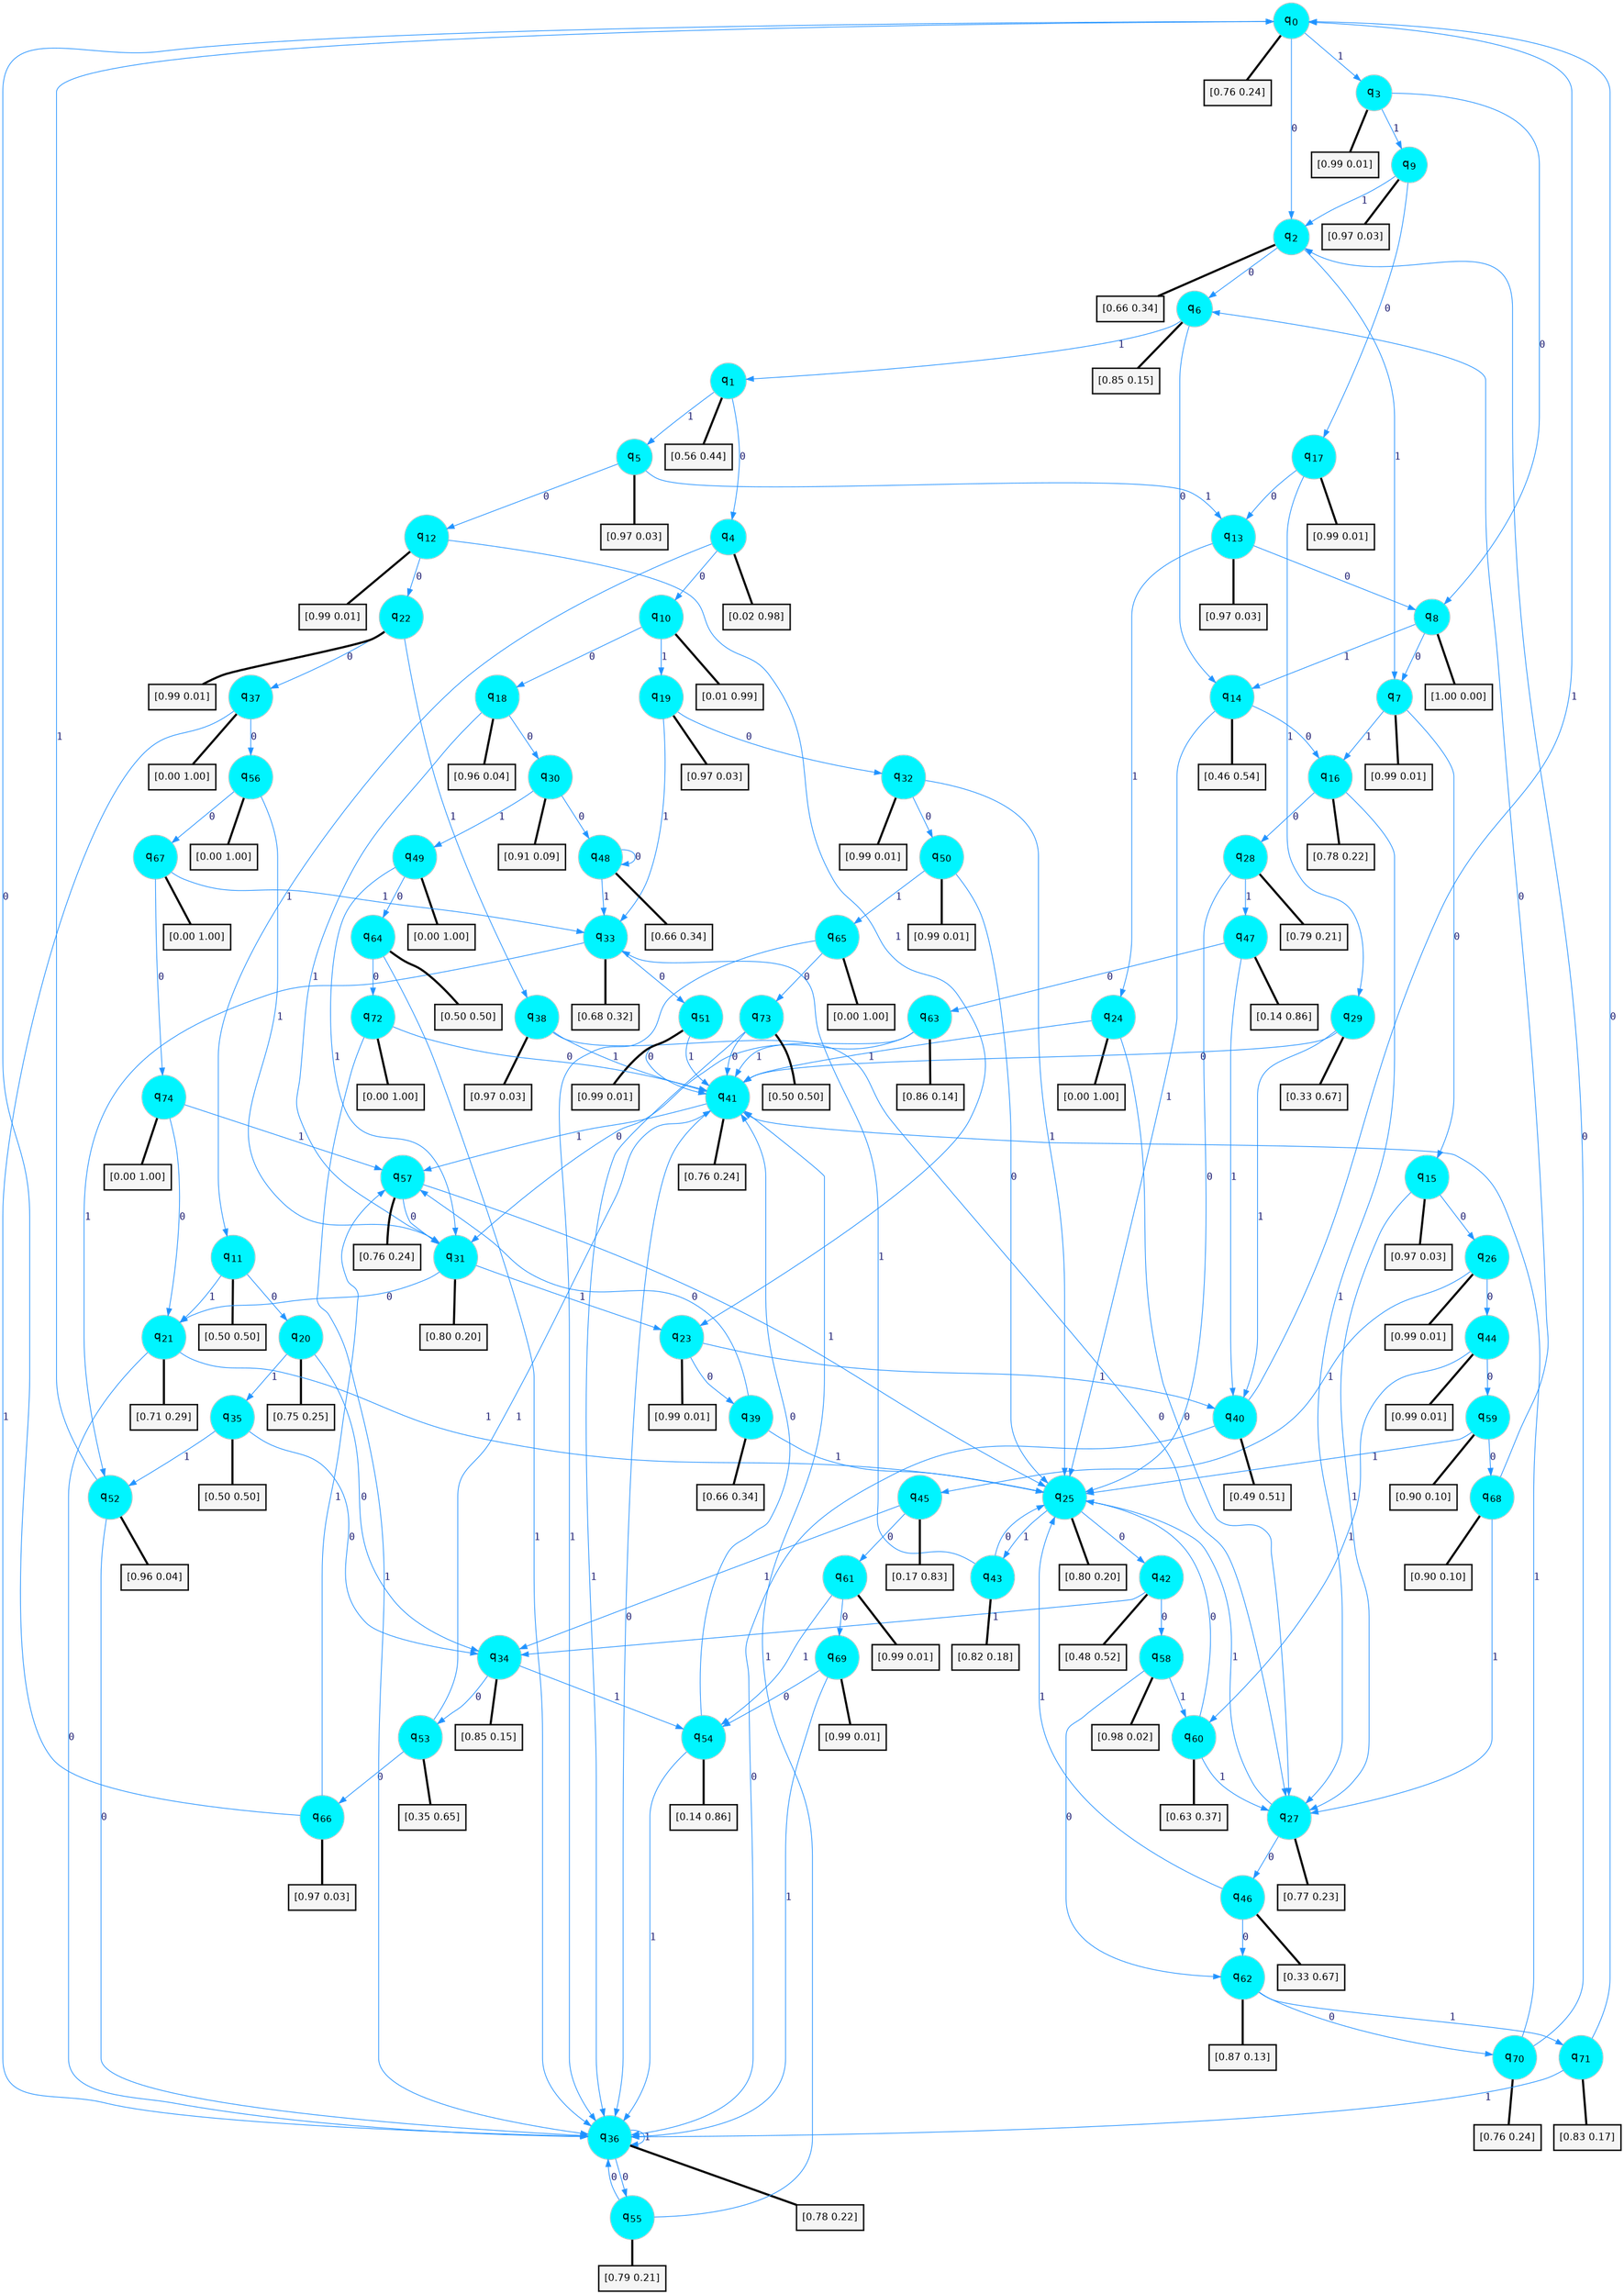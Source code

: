digraph G {
graph [
bgcolor=transparent, dpi=300, rankdir=TD, size="40,25"];
node [
color=gray, fillcolor=turquoise1, fontcolor=black, fontname=Helvetica, fontsize=16, fontweight=bold, shape=circle, style=filled];
edge [
arrowsize=1, color=dodgerblue1, fontcolor=midnightblue, fontname=courier, fontweight=bold, penwidth=1, style=solid, weight=20];
0[label=<q<SUB>0</SUB>>];
1[label=<q<SUB>1</SUB>>];
2[label=<q<SUB>2</SUB>>];
3[label=<q<SUB>3</SUB>>];
4[label=<q<SUB>4</SUB>>];
5[label=<q<SUB>5</SUB>>];
6[label=<q<SUB>6</SUB>>];
7[label=<q<SUB>7</SUB>>];
8[label=<q<SUB>8</SUB>>];
9[label=<q<SUB>9</SUB>>];
10[label=<q<SUB>10</SUB>>];
11[label=<q<SUB>11</SUB>>];
12[label=<q<SUB>12</SUB>>];
13[label=<q<SUB>13</SUB>>];
14[label=<q<SUB>14</SUB>>];
15[label=<q<SUB>15</SUB>>];
16[label=<q<SUB>16</SUB>>];
17[label=<q<SUB>17</SUB>>];
18[label=<q<SUB>18</SUB>>];
19[label=<q<SUB>19</SUB>>];
20[label=<q<SUB>20</SUB>>];
21[label=<q<SUB>21</SUB>>];
22[label=<q<SUB>22</SUB>>];
23[label=<q<SUB>23</SUB>>];
24[label=<q<SUB>24</SUB>>];
25[label=<q<SUB>25</SUB>>];
26[label=<q<SUB>26</SUB>>];
27[label=<q<SUB>27</SUB>>];
28[label=<q<SUB>28</SUB>>];
29[label=<q<SUB>29</SUB>>];
30[label=<q<SUB>30</SUB>>];
31[label=<q<SUB>31</SUB>>];
32[label=<q<SUB>32</SUB>>];
33[label=<q<SUB>33</SUB>>];
34[label=<q<SUB>34</SUB>>];
35[label=<q<SUB>35</SUB>>];
36[label=<q<SUB>36</SUB>>];
37[label=<q<SUB>37</SUB>>];
38[label=<q<SUB>38</SUB>>];
39[label=<q<SUB>39</SUB>>];
40[label=<q<SUB>40</SUB>>];
41[label=<q<SUB>41</SUB>>];
42[label=<q<SUB>42</SUB>>];
43[label=<q<SUB>43</SUB>>];
44[label=<q<SUB>44</SUB>>];
45[label=<q<SUB>45</SUB>>];
46[label=<q<SUB>46</SUB>>];
47[label=<q<SUB>47</SUB>>];
48[label=<q<SUB>48</SUB>>];
49[label=<q<SUB>49</SUB>>];
50[label=<q<SUB>50</SUB>>];
51[label=<q<SUB>51</SUB>>];
52[label=<q<SUB>52</SUB>>];
53[label=<q<SUB>53</SUB>>];
54[label=<q<SUB>54</SUB>>];
55[label=<q<SUB>55</SUB>>];
56[label=<q<SUB>56</SUB>>];
57[label=<q<SUB>57</SUB>>];
58[label=<q<SUB>58</SUB>>];
59[label=<q<SUB>59</SUB>>];
60[label=<q<SUB>60</SUB>>];
61[label=<q<SUB>61</SUB>>];
62[label=<q<SUB>62</SUB>>];
63[label=<q<SUB>63</SUB>>];
64[label=<q<SUB>64</SUB>>];
65[label=<q<SUB>65</SUB>>];
66[label=<q<SUB>66</SUB>>];
67[label=<q<SUB>67</SUB>>];
68[label=<q<SUB>68</SUB>>];
69[label=<q<SUB>69</SUB>>];
70[label=<q<SUB>70</SUB>>];
71[label=<q<SUB>71</SUB>>];
72[label=<q<SUB>72</SUB>>];
73[label=<q<SUB>73</SUB>>];
74[label=<q<SUB>74</SUB>>];
75[label="[0.76 0.24]", shape=box,fontcolor=black, fontname=Helvetica, fontsize=14, penwidth=2, fillcolor=whitesmoke,color=black];
76[label="[0.56 0.44]", shape=box,fontcolor=black, fontname=Helvetica, fontsize=14, penwidth=2, fillcolor=whitesmoke,color=black];
77[label="[0.66 0.34]", shape=box,fontcolor=black, fontname=Helvetica, fontsize=14, penwidth=2, fillcolor=whitesmoke,color=black];
78[label="[0.99 0.01]", shape=box,fontcolor=black, fontname=Helvetica, fontsize=14, penwidth=2, fillcolor=whitesmoke,color=black];
79[label="[0.02 0.98]", shape=box,fontcolor=black, fontname=Helvetica, fontsize=14, penwidth=2, fillcolor=whitesmoke,color=black];
80[label="[0.97 0.03]", shape=box,fontcolor=black, fontname=Helvetica, fontsize=14, penwidth=2, fillcolor=whitesmoke,color=black];
81[label="[0.85 0.15]", shape=box,fontcolor=black, fontname=Helvetica, fontsize=14, penwidth=2, fillcolor=whitesmoke,color=black];
82[label="[0.99 0.01]", shape=box,fontcolor=black, fontname=Helvetica, fontsize=14, penwidth=2, fillcolor=whitesmoke,color=black];
83[label="[1.00 0.00]", shape=box,fontcolor=black, fontname=Helvetica, fontsize=14, penwidth=2, fillcolor=whitesmoke,color=black];
84[label="[0.97 0.03]", shape=box,fontcolor=black, fontname=Helvetica, fontsize=14, penwidth=2, fillcolor=whitesmoke,color=black];
85[label="[0.01 0.99]", shape=box,fontcolor=black, fontname=Helvetica, fontsize=14, penwidth=2, fillcolor=whitesmoke,color=black];
86[label="[0.50 0.50]", shape=box,fontcolor=black, fontname=Helvetica, fontsize=14, penwidth=2, fillcolor=whitesmoke,color=black];
87[label="[0.99 0.01]", shape=box,fontcolor=black, fontname=Helvetica, fontsize=14, penwidth=2, fillcolor=whitesmoke,color=black];
88[label="[0.97 0.03]", shape=box,fontcolor=black, fontname=Helvetica, fontsize=14, penwidth=2, fillcolor=whitesmoke,color=black];
89[label="[0.46 0.54]", shape=box,fontcolor=black, fontname=Helvetica, fontsize=14, penwidth=2, fillcolor=whitesmoke,color=black];
90[label="[0.97 0.03]", shape=box,fontcolor=black, fontname=Helvetica, fontsize=14, penwidth=2, fillcolor=whitesmoke,color=black];
91[label="[0.78 0.22]", shape=box,fontcolor=black, fontname=Helvetica, fontsize=14, penwidth=2, fillcolor=whitesmoke,color=black];
92[label="[0.99 0.01]", shape=box,fontcolor=black, fontname=Helvetica, fontsize=14, penwidth=2, fillcolor=whitesmoke,color=black];
93[label="[0.96 0.04]", shape=box,fontcolor=black, fontname=Helvetica, fontsize=14, penwidth=2, fillcolor=whitesmoke,color=black];
94[label="[0.97 0.03]", shape=box,fontcolor=black, fontname=Helvetica, fontsize=14, penwidth=2, fillcolor=whitesmoke,color=black];
95[label="[0.75 0.25]", shape=box,fontcolor=black, fontname=Helvetica, fontsize=14, penwidth=2, fillcolor=whitesmoke,color=black];
96[label="[0.71 0.29]", shape=box,fontcolor=black, fontname=Helvetica, fontsize=14, penwidth=2, fillcolor=whitesmoke,color=black];
97[label="[0.99 0.01]", shape=box,fontcolor=black, fontname=Helvetica, fontsize=14, penwidth=2, fillcolor=whitesmoke,color=black];
98[label="[0.99 0.01]", shape=box,fontcolor=black, fontname=Helvetica, fontsize=14, penwidth=2, fillcolor=whitesmoke,color=black];
99[label="[0.00 1.00]", shape=box,fontcolor=black, fontname=Helvetica, fontsize=14, penwidth=2, fillcolor=whitesmoke,color=black];
100[label="[0.80 0.20]", shape=box,fontcolor=black, fontname=Helvetica, fontsize=14, penwidth=2, fillcolor=whitesmoke,color=black];
101[label="[0.99 0.01]", shape=box,fontcolor=black, fontname=Helvetica, fontsize=14, penwidth=2, fillcolor=whitesmoke,color=black];
102[label="[0.77 0.23]", shape=box,fontcolor=black, fontname=Helvetica, fontsize=14, penwidth=2, fillcolor=whitesmoke,color=black];
103[label="[0.79 0.21]", shape=box,fontcolor=black, fontname=Helvetica, fontsize=14, penwidth=2, fillcolor=whitesmoke,color=black];
104[label="[0.33 0.67]", shape=box,fontcolor=black, fontname=Helvetica, fontsize=14, penwidth=2, fillcolor=whitesmoke,color=black];
105[label="[0.91 0.09]", shape=box,fontcolor=black, fontname=Helvetica, fontsize=14, penwidth=2, fillcolor=whitesmoke,color=black];
106[label="[0.80 0.20]", shape=box,fontcolor=black, fontname=Helvetica, fontsize=14, penwidth=2, fillcolor=whitesmoke,color=black];
107[label="[0.99 0.01]", shape=box,fontcolor=black, fontname=Helvetica, fontsize=14, penwidth=2, fillcolor=whitesmoke,color=black];
108[label="[0.68 0.32]", shape=box,fontcolor=black, fontname=Helvetica, fontsize=14, penwidth=2, fillcolor=whitesmoke,color=black];
109[label="[0.85 0.15]", shape=box,fontcolor=black, fontname=Helvetica, fontsize=14, penwidth=2, fillcolor=whitesmoke,color=black];
110[label="[0.50 0.50]", shape=box,fontcolor=black, fontname=Helvetica, fontsize=14, penwidth=2, fillcolor=whitesmoke,color=black];
111[label="[0.78 0.22]", shape=box,fontcolor=black, fontname=Helvetica, fontsize=14, penwidth=2, fillcolor=whitesmoke,color=black];
112[label="[0.00 1.00]", shape=box,fontcolor=black, fontname=Helvetica, fontsize=14, penwidth=2, fillcolor=whitesmoke,color=black];
113[label="[0.97 0.03]", shape=box,fontcolor=black, fontname=Helvetica, fontsize=14, penwidth=2, fillcolor=whitesmoke,color=black];
114[label="[0.66 0.34]", shape=box,fontcolor=black, fontname=Helvetica, fontsize=14, penwidth=2, fillcolor=whitesmoke,color=black];
115[label="[0.49 0.51]", shape=box,fontcolor=black, fontname=Helvetica, fontsize=14, penwidth=2, fillcolor=whitesmoke,color=black];
116[label="[0.76 0.24]", shape=box,fontcolor=black, fontname=Helvetica, fontsize=14, penwidth=2, fillcolor=whitesmoke,color=black];
117[label="[0.48 0.52]", shape=box,fontcolor=black, fontname=Helvetica, fontsize=14, penwidth=2, fillcolor=whitesmoke,color=black];
118[label="[0.82 0.18]", shape=box,fontcolor=black, fontname=Helvetica, fontsize=14, penwidth=2, fillcolor=whitesmoke,color=black];
119[label="[0.99 0.01]", shape=box,fontcolor=black, fontname=Helvetica, fontsize=14, penwidth=2, fillcolor=whitesmoke,color=black];
120[label="[0.17 0.83]", shape=box,fontcolor=black, fontname=Helvetica, fontsize=14, penwidth=2, fillcolor=whitesmoke,color=black];
121[label="[0.33 0.67]", shape=box,fontcolor=black, fontname=Helvetica, fontsize=14, penwidth=2, fillcolor=whitesmoke,color=black];
122[label="[0.14 0.86]", shape=box,fontcolor=black, fontname=Helvetica, fontsize=14, penwidth=2, fillcolor=whitesmoke,color=black];
123[label="[0.66 0.34]", shape=box,fontcolor=black, fontname=Helvetica, fontsize=14, penwidth=2, fillcolor=whitesmoke,color=black];
124[label="[0.00 1.00]", shape=box,fontcolor=black, fontname=Helvetica, fontsize=14, penwidth=2, fillcolor=whitesmoke,color=black];
125[label="[0.99 0.01]", shape=box,fontcolor=black, fontname=Helvetica, fontsize=14, penwidth=2, fillcolor=whitesmoke,color=black];
126[label="[0.99 0.01]", shape=box,fontcolor=black, fontname=Helvetica, fontsize=14, penwidth=2, fillcolor=whitesmoke,color=black];
127[label="[0.96 0.04]", shape=box,fontcolor=black, fontname=Helvetica, fontsize=14, penwidth=2, fillcolor=whitesmoke,color=black];
128[label="[0.35 0.65]", shape=box,fontcolor=black, fontname=Helvetica, fontsize=14, penwidth=2, fillcolor=whitesmoke,color=black];
129[label="[0.14 0.86]", shape=box,fontcolor=black, fontname=Helvetica, fontsize=14, penwidth=2, fillcolor=whitesmoke,color=black];
130[label="[0.79 0.21]", shape=box,fontcolor=black, fontname=Helvetica, fontsize=14, penwidth=2, fillcolor=whitesmoke,color=black];
131[label="[0.00 1.00]", shape=box,fontcolor=black, fontname=Helvetica, fontsize=14, penwidth=2, fillcolor=whitesmoke,color=black];
132[label="[0.76 0.24]", shape=box,fontcolor=black, fontname=Helvetica, fontsize=14, penwidth=2, fillcolor=whitesmoke,color=black];
133[label="[0.98 0.02]", shape=box,fontcolor=black, fontname=Helvetica, fontsize=14, penwidth=2, fillcolor=whitesmoke,color=black];
134[label="[0.90 0.10]", shape=box,fontcolor=black, fontname=Helvetica, fontsize=14, penwidth=2, fillcolor=whitesmoke,color=black];
135[label="[0.63 0.37]", shape=box,fontcolor=black, fontname=Helvetica, fontsize=14, penwidth=2, fillcolor=whitesmoke,color=black];
136[label="[0.99 0.01]", shape=box,fontcolor=black, fontname=Helvetica, fontsize=14, penwidth=2, fillcolor=whitesmoke,color=black];
137[label="[0.87 0.13]", shape=box,fontcolor=black, fontname=Helvetica, fontsize=14, penwidth=2, fillcolor=whitesmoke,color=black];
138[label="[0.86 0.14]", shape=box,fontcolor=black, fontname=Helvetica, fontsize=14, penwidth=2, fillcolor=whitesmoke,color=black];
139[label="[0.50 0.50]", shape=box,fontcolor=black, fontname=Helvetica, fontsize=14, penwidth=2, fillcolor=whitesmoke,color=black];
140[label="[0.00 1.00]", shape=box,fontcolor=black, fontname=Helvetica, fontsize=14, penwidth=2, fillcolor=whitesmoke,color=black];
141[label="[0.97 0.03]", shape=box,fontcolor=black, fontname=Helvetica, fontsize=14, penwidth=2, fillcolor=whitesmoke,color=black];
142[label="[0.00 1.00]", shape=box,fontcolor=black, fontname=Helvetica, fontsize=14, penwidth=2, fillcolor=whitesmoke,color=black];
143[label="[0.90 0.10]", shape=box,fontcolor=black, fontname=Helvetica, fontsize=14, penwidth=2, fillcolor=whitesmoke,color=black];
144[label="[0.99 0.01]", shape=box,fontcolor=black, fontname=Helvetica, fontsize=14, penwidth=2, fillcolor=whitesmoke,color=black];
145[label="[0.76 0.24]", shape=box,fontcolor=black, fontname=Helvetica, fontsize=14, penwidth=2, fillcolor=whitesmoke,color=black];
146[label="[0.83 0.17]", shape=box,fontcolor=black, fontname=Helvetica, fontsize=14, penwidth=2, fillcolor=whitesmoke,color=black];
147[label="[0.00 1.00]", shape=box,fontcolor=black, fontname=Helvetica, fontsize=14, penwidth=2, fillcolor=whitesmoke,color=black];
148[label="[0.50 0.50]", shape=box,fontcolor=black, fontname=Helvetica, fontsize=14, penwidth=2, fillcolor=whitesmoke,color=black];
149[label="[0.00 1.00]", shape=box,fontcolor=black, fontname=Helvetica, fontsize=14, penwidth=2, fillcolor=whitesmoke,color=black];
0->2 [label=0];
0->3 [label=1];
0->75 [arrowhead=none, penwidth=3,color=black];
1->4 [label=0];
1->5 [label=1];
1->76 [arrowhead=none, penwidth=3,color=black];
2->6 [label=0];
2->7 [label=1];
2->77 [arrowhead=none, penwidth=3,color=black];
3->8 [label=0];
3->9 [label=1];
3->78 [arrowhead=none, penwidth=3,color=black];
4->10 [label=0];
4->11 [label=1];
4->79 [arrowhead=none, penwidth=3,color=black];
5->12 [label=0];
5->13 [label=1];
5->80 [arrowhead=none, penwidth=3,color=black];
6->14 [label=0];
6->1 [label=1];
6->81 [arrowhead=none, penwidth=3,color=black];
7->15 [label=0];
7->16 [label=1];
7->82 [arrowhead=none, penwidth=3,color=black];
8->7 [label=0];
8->14 [label=1];
8->83 [arrowhead=none, penwidth=3,color=black];
9->17 [label=0];
9->2 [label=1];
9->84 [arrowhead=none, penwidth=3,color=black];
10->18 [label=0];
10->19 [label=1];
10->85 [arrowhead=none, penwidth=3,color=black];
11->20 [label=0];
11->21 [label=1];
11->86 [arrowhead=none, penwidth=3,color=black];
12->22 [label=0];
12->23 [label=1];
12->87 [arrowhead=none, penwidth=3,color=black];
13->8 [label=0];
13->24 [label=1];
13->88 [arrowhead=none, penwidth=3,color=black];
14->16 [label=0];
14->25 [label=1];
14->89 [arrowhead=none, penwidth=3,color=black];
15->26 [label=0];
15->27 [label=1];
15->90 [arrowhead=none, penwidth=3,color=black];
16->28 [label=0];
16->27 [label=1];
16->91 [arrowhead=none, penwidth=3,color=black];
17->13 [label=0];
17->29 [label=1];
17->92 [arrowhead=none, penwidth=3,color=black];
18->30 [label=0];
18->31 [label=1];
18->93 [arrowhead=none, penwidth=3,color=black];
19->32 [label=0];
19->33 [label=1];
19->94 [arrowhead=none, penwidth=3,color=black];
20->34 [label=0];
20->35 [label=1];
20->95 [arrowhead=none, penwidth=3,color=black];
21->36 [label=0];
21->25 [label=1];
21->96 [arrowhead=none, penwidth=3,color=black];
22->37 [label=0];
22->38 [label=1];
22->97 [arrowhead=none, penwidth=3,color=black];
23->39 [label=0];
23->40 [label=1];
23->98 [arrowhead=none, penwidth=3,color=black];
24->27 [label=0];
24->41 [label=1];
24->99 [arrowhead=none, penwidth=3,color=black];
25->42 [label=0];
25->43 [label=1];
25->100 [arrowhead=none, penwidth=3,color=black];
26->44 [label=0];
26->45 [label=1];
26->101 [arrowhead=none, penwidth=3,color=black];
27->46 [label=0];
27->25 [label=1];
27->102 [arrowhead=none, penwidth=3,color=black];
28->25 [label=0];
28->47 [label=1];
28->103 [arrowhead=none, penwidth=3,color=black];
29->41 [label=0];
29->40 [label=1];
29->104 [arrowhead=none, penwidth=3,color=black];
30->48 [label=0];
30->49 [label=1];
30->105 [arrowhead=none, penwidth=3,color=black];
31->21 [label=0];
31->23 [label=1];
31->106 [arrowhead=none, penwidth=3,color=black];
32->50 [label=0];
32->25 [label=1];
32->107 [arrowhead=none, penwidth=3,color=black];
33->51 [label=0];
33->52 [label=1];
33->108 [arrowhead=none, penwidth=3,color=black];
34->53 [label=0];
34->54 [label=1];
34->109 [arrowhead=none, penwidth=3,color=black];
35->34 [label=0];
35->52 [label=1];
35->110 [arrowhead=none, penwidth=3,color=black];
36->55 [label=0];
36->36 [label=1];
36->111 [arrowhead=none, penwidth=3,color=black];
37->56 [label=0];
37->36 [label=1];
37->112 [arrowhead=none, penwidth=3,color=black];
38->27 [label=0];
38->41 [label=1];
38->113 [arrowhead=none, penwidth=3,color=black];
39->57 [label=0];
39->25 [label=1];
39->114 [arrowhead=none, penwidth=3,color=black];
40->36 [label=0];
40->0 [label=1];
40->115 [arrowhead=none, penwidth=3,color=black];
41->36 [label=0];
41->57 [label=1];
41->116 [arrowhead=none, penwidth=3,color=black];
42->58 [label=0];
42->34 [label=1];
42->117 [arrowhead=none, penwidth=3,color=black];
43->25 [label=0];
43->33 [label=1];
43->118 [arrowhead=none, penwidth=3,color=black];
44->59 [label=0];
44->60 [label=1];
44->119 [arrowhead=none, penwidth=3,color=black];
45->61 [label=0];
45->34 [label=1];
45->120 [arrowhead=none, penwidth=3,color=black];
46->62 [label=0];
46->25 [label=1];
46->121 [arrowhead=none, penwidth=3,color=black];
47->63 [label=0];
47->40 [label=1];
47->122 [arrowhead=none, penwidth=3,color=black];
48->48 [label=0];
48->33 [label=1];
48->123 [arrowhead=none, penwidth=3,color=black];
49->64 [label=0];
49->31 [label=1];
49->124 [arrowhead=none, penwidth=3,color=black];
50->25 [label=0];
50->65 [label=1];
50->125 [arrowhead=none, penwidth=3,color=black];
51->41 [label=0];
51->41 [label=1];
51->126 [arrowhead=none, penwidth=3,color=black];
52->36 [label=0];
52->0 [label=1];
52->127 [arrowhead=none, penwidth=3,color=black];
53->66 [label=0];
53->41 [label=1];
53->128 [arrowhead=none, penwidth=3,color=black];
54->41 [label=0];
54->36 [label=1];
54->129 [arrowhead=none, penwidth=3,color=black];
55->36 [label=0];
55->41 [label=1];
55->130 [arrowhead=none, penwidth=3,color=black];
56->67 [label=0];
56->31 [label=1];
56->131 [arrowhead=none, penwidth=3,color=black];
57->31 [label=0];
57->25 [label=1];
57->132 [arrowhead=none, penwidth=3,color=black];
58->62 [label=0];
58->60 [label=1];
58->133 [arrowhead=none, penwidth=3,color=black];
59->68 [label=0];
59->25 [label=1];
59->134 [arrowhead=none, penwidth=3,color=black];
60->25 [label=0];
60->27 [label=1];
60->135 [arrowhead=none, penwidth=3,color=black];
61->69 [label=0];
61->54 [label=1];
61->136 [arrowhead=none, penwidth=3,color=black];
62->70 [label=0];
62->71 [label=1];
62->137 [arrowhead=none, penwidth=3,color=black];
63->31 [label=0];
63->41 [label=1];
63->138 [arrowhead=none, penwidth=3,color=black];
64->72 [label=0];
64->36 [label=1];
64->139 [arrowhead=none, penwidth=3,color=black];
65->73 [label=0];
65->36 [label=1];
65->140 [arrowhead=none, penwidth=3,color=black];
66->0 [label=0];
66->57 [label=1];
66->141 [arrowhead=none, penwidth=3,color=black];
67->74 [label=0];
67->33 [label=1];
67->142 [arrowhead=none, penwidth=3,color=black];
68->6 [label=0];
68->27 [label=1];
68->143 [arrowhead=none, penwidth=3,color=black];
69->54 [label=0];
69->36 [label=1];
69->144 [arrowhead=none, penwidth=3,color=black];
70->2 [label=0];
70->41 [label=1];
70->145 [arrowhead=none, penwidth=3,color=black];
71->0 [label=0];
71->36 [label=1];
71->146 [arrowhead=none, penwidth=3,color=black];
72->41 [label=0];
72->36 [label=1];
72->147 [arrowhead=none, penwidth=3,color=black];
73->41 [label=0];
73->36 [label=1];
73->148 [arrowhead=none, penwidth=3,color=black];
74->21 [label=0];
74->57 [label=1];
74->149 [arrowhead=none, penwidth=3,color=black];
}
